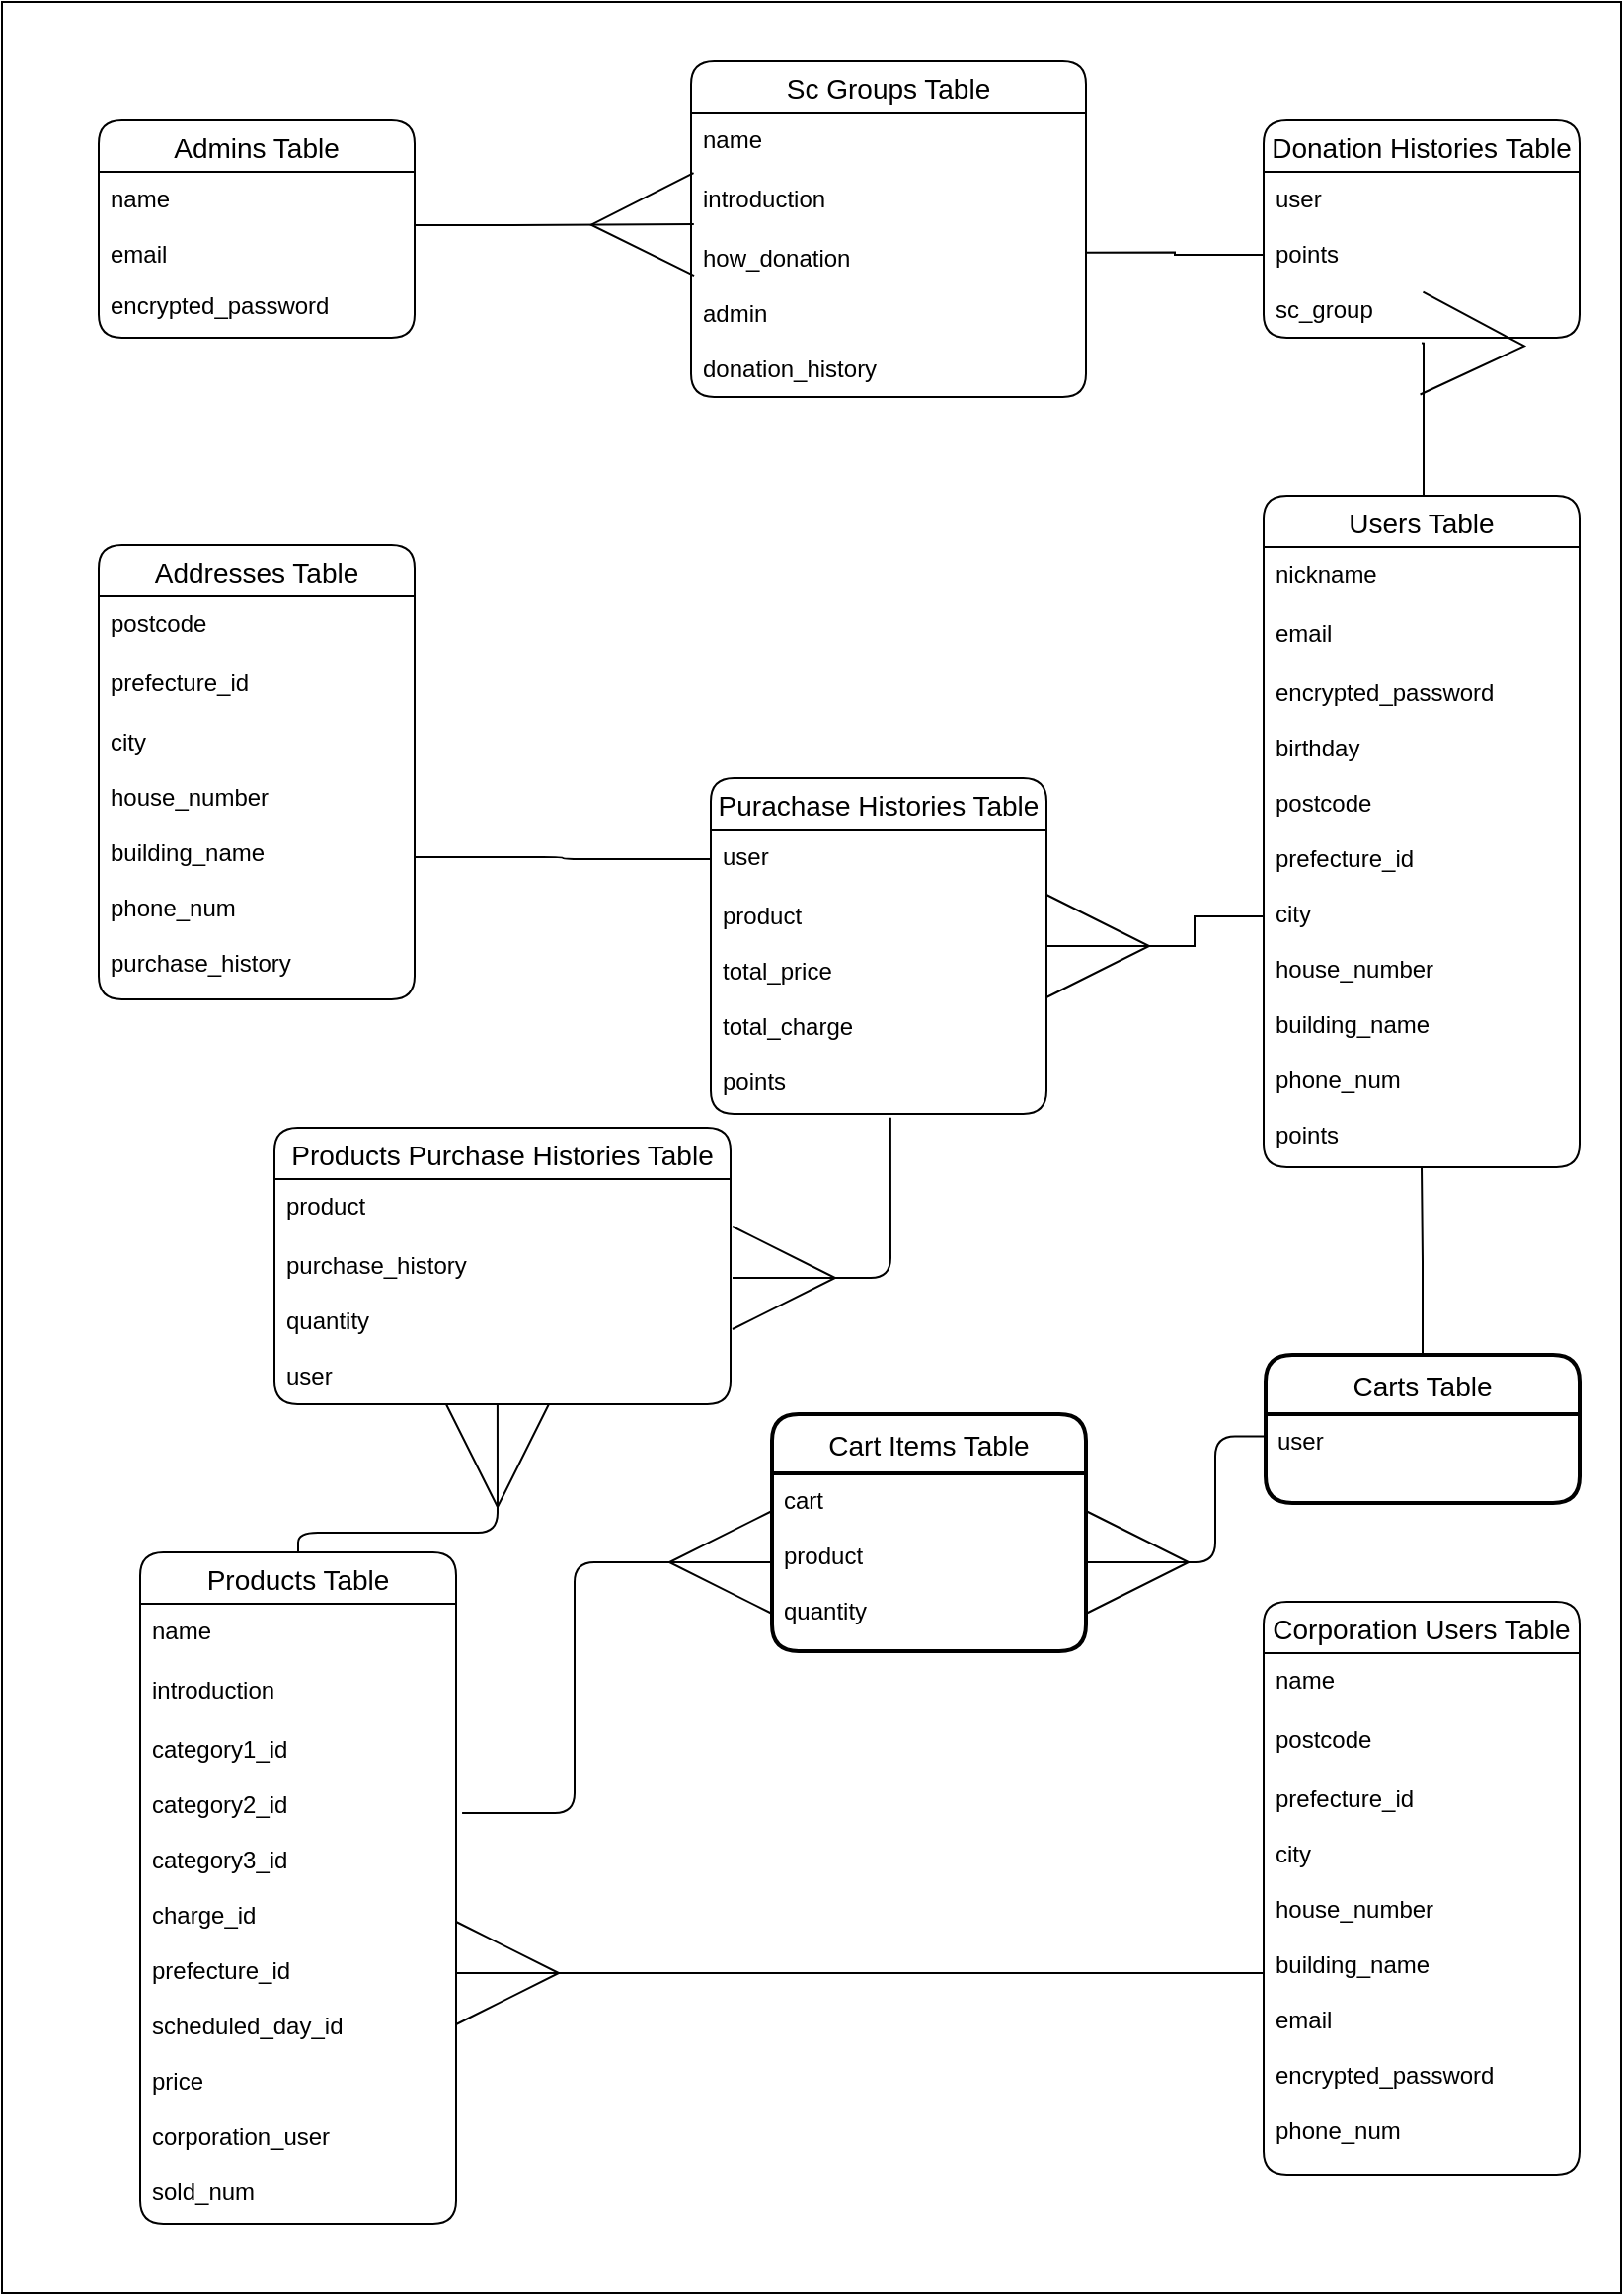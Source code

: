 <mxfile>
    <diagram id="BkZTlSPWxroNZA_YEhjU" name="ページ1">
        <mxGraphModel dx="1169" dy="800" grid="1" gridSize="10" guides="1" tooltips="1" connect="1" arrows="1" fold="1" page="1" pageScale="1" pageWidth="827" pageHeight="1169" math="0" shadow="0">
            <root>
                <mxCell id="0"/>
                <mxCell id="1" style="locked=1;" parent="0"/>
                <mxCell id="118" value="" style="rounded=0;whiteSpace=wrap;html=1;" vertex="1" parent="1">
                    <mxGeometry width="820" height="1160" as="geometry"/>
                </mxCell>
                <mxCell id="70" value="ER図" style="" parent="0"/>
                <mxCell id="71" style="edgeStyle=orthogonalEdgeStyle;rounded=0;orthogonalLoop=1;jettySize=auto;html=1;exitX=0.5;exitY=0;exitDx=0;exitDy=0;entryX=0.5;entryY=1.033;entryDx=0;entryDy=0;entryPerimeter=0;endArrow=ERmany;endFill=0;endSize=50;" edge="1" parent="70" source="72" target="100">
                    <mxGeometry relative="1" as="geometry">
                        <Array as="points">
                            <mxPoint x="719" y="261"/>
                            <mxPoint x="720" y="261"/>
                        </Array>
                    </mxGeometry>
                </mxCell>
                <mxCell id="72" value="Users Table" style="swimlane;fontStyle=0;childLayout=stackLayout;horizontal=1;startSize=26;horizontalStack=0;resizeParent=1;resizeParentMax=0;resizeLast=0;collapsible=1;marginBottom=0;align=center;fontSize=14;rounded=1;" vertex="1" parent="70">
                    <mxGeometry x="639" y="250" width="160" height="340" as="geometry"/>
                </mxCell>
                <mxCell id="73" value="nickname" style="text;strokeColor=none;fillColor=none;spacingLeft=4;spacingRight=4;overflow=hidden;rotatable=0;points=[[0,0.5],[1,0.5]];portConstraint=eastwest;fontSize=12;" vertex="1" parent="72">
                    <mxGeometry y="26" width="160" height="30" as="geometry"/>
                </mxCell>
                <mxCell id="74" value="email" style="text;strokeColor=none;fillColor=none;spacingLeft=4;spacingRight=4;overflow=hidden;rotatable=0;points=[[0,0.5],[1,0.5]];portConstraint=eastwest;fontSize=12;" vertex="1" parent="72">
                    <mxGeometry y="56" width="160" height="30" as="geometry"/>
                </mxCell>
                <mxCell id="75" value="encrypted_password&#10;&#10;birthday&#10;&#10;postcode&#10;&#10;prefecture_id&#10;&#10;city&#10;&#10;house_number&#10;&#10;building_name&#10;&#10;phone_num&#10;&#10;points" style="text;strokeColor=none;fillColor=none;spacingLeft=4;spacingRight=4;overflow=hidden;rotatable=0;points=[[0,0.5],[1,0.5]];portConstraint=eastwest;fontSize=12;" vertex="1" parent="72">
                    <mxGeometry y="86" width="160" height="254" as="geometry"/>
                </mxCell>
                <mxCell id="76" value="Corporation Users Table" style="swimlane;fontStyle=0;childLayout=stackLayout;horizontal=1;startSize=26;horizontalStack=0;resizeParent=1;resizeParentMax=0;resizeLast=0;collapsible=1;marginBottom=0;align=center;fontSize=14;rounded=1;" vertex="1" parent="70">
                    <mxGeometry x="639" y="810" width="160" height="290" as="geometry"/>
                </mxCell>
                <mxCell id="77" value="name" style="text;strokeColor=none;fillColor=none;spacingLeft=4;spacingRight=4;overflow=hidden;rotatable=0;points=[[0,0.5],[1,0.5]];portConstraint=eastwest;fontSize=12;" vertex="1" parent="76">
                    <mxGeometry y="26" width="160" height="30" as="geometry"/>
                </mxCell>
                <mxCell id="78" value="postcode" style="text;strokeColor=none;fillColor=none;spacingLeft=4;spacingRight=4;overflow=hidden;rotatable=0;points=[[0,0.5],[1,0.5]];portConstraint=eastwest;fontSize=12;" vertex="1" parent="76">
                    <mxGeometry y="56" width="160" height="30" as="geometry"/>
                </mxCell>
                <mxCell id="79" value="prefecture_id&#10;&#10;city&#10;&#10;house_number&#10;&#10;building_name&#10;&#10;email&#10;&#10;encrypted_password&#10;&#10;phone_num" style="text;strokeColor=none;fillColor=none;spacingLeft=4;spacingRight=4;overflow=hidden;rotatable=0;points=[[0,0.5],[1,0.5]];portConstraint=eastwest;fontSize=12;" vertex="1" parent="76">
                    <mxGeometry y="86" width="160" height="204" as="geometry"/>
                </mxCell>
                <mxCell id="80" style="edgeStyle=orthogonalEdgeStyle;rounded=1;orthogonalLoop=1;jettySize=auto;html=1;exitX=0.5;exitY=0;exitDx=0;exitDy=0;entryX=0.489;entryY=1;entryDx=0;entryDy=0;entryPerimeter=0;startArrow=none;startFill=0;endArrow=ERmany;endFill=0;endSize=50;" edge="1" parent="70" source="81" target="114">
                    <mxGeometry relative="1" as="geometry">
                        <Array as="points">
                            <mxPoint x="150" y="775"/>
                            <mxPoint x="251" y="775"/>
                        </Array>
                    </mxGeometry>
                </mxCell>
                <mxCell id="81" value="Products Table" style="swimlane;fontStyle=0;childLayout=stackLayout;horizontal=1;startSize=26;horizontalStack=0;resizeParent=1;resizeParentMax=0;resizeLast=0;collapsible=1;marginBottom=0;align=center;fontSize=14;rounded=1;" vertex="1" parent="70">
                    <mxGeometry x="70" y="785" width="160" height="340" as="geometry"/>
                </mxCell>
                <mxCell id="82" value="name" style="text;strokeColor=none;fillColor=none;spacingLeft=4;spacingRight=4;overflow=hidden;rotatable=0;points=[[0,0.5],[1,0.5]];portConstraint=eastwest;fontSize=12;" vertex="1" parent="81">
                    <mxGeometry y="26" width="160" height="30" as="geometry"/>
                </mxCell>
                <mxCell id="83" value="introduction" style="text;strokeColor=none;fillColor=none;spacingLeft=4;spacingRight=4;overflow=hidden;rotatable=0;points=[[0,0.5],[1,0.5]];portConstraint=eastwest;fontSize=12;" vertex="1" parent="81">
                    <mxGeometry y="56" width="160" height="30" as="geometry"/>
                </mxCell>
                <mxCell id="84" value="category1_id&#10;&#10;category2_id&#10;&#10;category3_id&#10;&#10;charge_id&#10;&#10;prefecture_id&#10;&#10;scheduled_day_id&#10;&#10;price&#10;&#10;corporation_user&#10;&#10;sold_num" style="text;strokeColor=none;fillColor=none;spacingLeft=4;spacingRight=4;overflow=hidden;rotatable=0;points=[[0,0.5],[1,0.5]];portConstraint=eastwest;fontSize=12;" vertex="1" parent="81">
                    <mxGeometry y="86" width="160" height="254" as="geometry"/>
                </mxCell>
                <mxCell id="85" value="Purachase Histories Table" style="swimlane;fontStyle=0;childLayout=stackLayout;horizontal=1;startSize=26;horizontalStack=0;resizeParent=1;resizeParentMax=0;resizeLast=0;collapsible=1;marginBottom=0;align=center;fontSize=14;rounded=1;" vertex="1" parent="70">
                    <mxGeometry x="359" y="393" width="170" height="170" as="geometry"/>
                </mxCell>
                <mxCell id="86" value="user" style="text;strokeColor=none;fillColor=none;spacingLeft=4;spacingRight=4;overflow=hidden;rotatable=0;points=[[0,0.5],[1,0.5]];portConstraint=eastwest;fontSize=12;rounded=1;" vertex="1" parent="85">
                    <mxGeometry y="26" width="170" height="30" as="geometry"/>
                </mxCell>
                <mxCell id="87" value="product&#10;&#10;total_price&#10;&#10;total_charge&#10;&#10;points" style="text;strokeColor=none;fillColor=none;spacingLeft=4;spacingRight=4;overflow=hidden;rotatable=0;points=[[0,0.5],[1,0.5]];portConstraint=eastwest;fontSize=12;" vertex="1" parent="85">
                    <mxGeometry y="56" width="170" height="114" as="geometry"/>
                </mxCell>
                <mxCell id="88" value="Addresses Table" style="swimlane;fontStyle=0;childLayout=stackLayout;horizontal=1;startSize=26;horizontalStack=0;resizeParent=1;resizeParentMax=0;resizeLast=0;collapsible=1;marginBottom=0;align=center;fontSize=14;rounded=1;" vertex="1" parent="70">
                    <mxGeometry x="49" y="275" width="160" height="230" as="geometry"/>
                </mxCell>
                <mxCell id="89" value="postcode" style="text;strokeColor=none;fillColor=none;spacingLeft=4;spacingRight=4;overflow=hidden;rotatable=0;points=[[0,0.5],[1,0.5]];portConstraint=eastwest;fontSize=12;" vertex="1" parent="88">
                    <mxGeometry y="26" width="160" height="30" as="geometry"/>
                </mxCell>
                <mxCell id="90" value="prefecture_id" style="text;strokeColor=none;fillColor=none;spacingLeft=4;spacingRight=4;overflow=hidden;rotatable=0;points=[[0,0.5],[1,0.5]];portConstraint=eastwest;fontSize=12;" vertex="1" parent="88">
                    <mxGeometry y="56" width="160" height="30" as="geometry"/>
                </mxCell>
                <mxCell id="91" value="city&#10;&#10;house_number&#10;&#10;building_name&#10;&#10;phone_num&#10;&#10;purchase_history" style="text;strokeColor=none;fillColor=none;spacingLeft=4;spacingRight=4;overflow=hidden;rotatable=0;points=[[0,0.5],[1,0.5]];portConstraint=eastwest;fontSize=12;" vertex="1" parent="88">
                    <mxGeometry y="86" width="160" height="144" as="geometry"/>
                </mxCell>
                <mxCell id="92" value="Admins Table" style="swimlane;fontStyle=0;childLayout=stackLayout;horizontal=1;startSize=26;horizontalStack=0;resizeParent=1;resizeParentMax=0;resizeLast=0;collapsible=1;marginBottom=0;align=center;fontSize=14;rounded=1;" vertex="1" parent="70">
                    <mxGeometry x="49" y="60" width="160" height="110" as="geometry"/>
                </mxCell>
                <mxCell id="93" value="name&#10;&#10;email" style="text;strokeColor=none;fillColor=none;spacingLeft=4;spacingRight=4;overflow=hidden;rotatable=0;points=[[0,0.5],[1,0.5]];portConstraint=eastwest;fontSize=12;" vertex="1" parent="92">
                    <mxGeometry y="26" width="160" height="54" as="geometry"/>
                </mxCell>
                <mxCell id="94" value="encrypted_password" style="text;strokeColor=none;fillColor=none;spacingLeft=4;spacingRight=4;overflow=hidden;rotatable=0;points=[[0,0.5],[1,0.5]];portConstraint=eastwest;fontSize=12;" vertex="1" parent="92">
                    <mxGeometry y="80" width="160" height="30" as="geometry"/>
                </mxCell>
                <mxCell id="95" value="Sc Groups Table" style="swimlane;fontStyle=0;childLayout=stackLayout;horizontal=1;startSize=26;horizontalStack=0;resizeParent=1;resizeParentMax=0;resizeLast=0;collapsible=1;marginBottom=0;align=center;fontSize=14;rounded=1;" vertex="1" parent="70">
                    <mxGeometry x="349" y="30" width="200" height="170" as="geometry"/>
                </mxCell>
                <mxCell id="96" value="name" style="text;strokeColor=none;fillColor=none;spacingLeft=4;spacingRight=4;overflow=hidden;rotatable=0;points=[[0,0.5],[1,0.5]];portConstraint=eastwest;fontSize=12;" vertex="1" parent="95">
                    <mxGeometry y="26" width="200" height="30" as="geometry"/>
                </mxCell>
                <mxCell id="97" value="introduction" style="text;strokeColor=none;fillColor=none;spacingLeft=4;spacingRight=4;overflow=hidden;rotatable=0;points=[[0,0.5],[1,0.5]];portConstraint=eastwest;fontSize=12;" vertex="1" parent="95">
                    <mxGeometry y="56" width="200" height="30" as="geometry"/>
                </mxCell>
                <mxCell id="98" value="how_donation&#10;&#10;admin&#10;&#10;donation_history" style="text;strokeColor=none;fillColor=none;spacingLeft=4;spacingRight=4;overflow=hidden;rotatable=0;points=[[0,0.5],[1,0.5]];portConstraint=eastwest;fontSize=12;" vertex="1" parent="95">
                    <mxGeometry y="86" width="200" height="84" as="geometry"/>
                </mxCell>
                <mxCell id="99" value="Donation Histories Table" style="swimlane;fontStyle=0;childLayout=stackLayout;horizontal=1;startSize=26;horizontalStack=0;resizeParent=1;resizeParentMax=0;resizeLast=0;collapsible=1;marginBottom=0;align=center;fontSize=14;rounded=1;" vertex="1" parent="70">
                    <mxGeometry x="639" y="60" width="160" height="110" as="geometry"/>
                </mxCell>
                <mxCell id="100" value="user&#10;&#10;points&#10;&#10;sc_group" style="text;strokeColor=none;fillColor=none;spacingLeft=4;spacingRight=4;overflow=hidden;rotatable=0;points=[[0,0.5],[1,0.5]];portConstraint=eastwest;fontSize=12;" vertex="1" parent="99">
                    <mxGeometry y="26" width="160" height="84" as="geometry"/>
                </mxCell>
                <mxCell id="101" style="edgeStyle=orthogonalEdgeStyle;rounded=0;orthogonalLoop=1;jettySize=auto;html=1;exitX=0;exitY=0.5;exitDx=0;exitDy=0;entryX=1;entryY=0.5;entryDx=0;entryDy=0;endArrow=ERmany;endFill=0;endSize=50;" edge="1" parent="70" source="75" target="85">
                    <mxGeometry relative="1" as="geometry"/>
                </mxCell>
                <mxCell id="102" style="edgeStyle=orthogonalEdgeStyle;rounded=0;orthogonalLoop=1;jettySize=auto;html=1;exitX=0;exitY=0.5;exitDx=0;exitDy=0;entryX=1;entryY=0.5;entryDx=0;entryDy=0;endArrow=ERmany;endFill=0;endSize=50;" edge="1" parent="70" source="79" target="84">
                    <mxGeometry relative="1" as="geometry"/>
                </mxCell>
                <mxCell id="103" style="edgeStyle=orthogonalEdgeStyle;rounded=1;orthogonalLoop=1;jettySize=auto;html=1;exitX=0;exitY=0.5;exitDx=0;exitDy=0;entryX=1;entryY=0.5;entryDx=0;entryDy=0;endArrow=none;endFill=0;endSize=50;" edge="1" parent="70" source="86" target="91">
                    <mxGeometry relative="1" as="geometry"/>
                </mxCell>
                <mxCell id="104" style="edgeStyle=orthogonalEdgeStyle;rounded=0;orthogonalLoop=1;jettySize=auto;html=1;exitX=0;exitY=0.5;exitDx=0;exitDy=0;entryX=1;entryY=0.129;entryDx=0;entryDy=0;entryPerimeter=0;endArrow=none;endFill=0;endSize=50;" edge="1" parent="70" source="100" target="98">
                    <mxGeometry relative="1" as="geometry"/>
                </mxCell>
                <mxCell id="105" style="edgeStyle=orthogonalEdgeStyle;rounded=0;orthogonalLoop=1;jettySize=auto;html=1;exitX=1;exitY=0.5;exitDx=0;exitDy=0;entryX=0.007;entryY=-0.041;entryDx=0;entryDy=0;entryPerimeter=0;endArrow=ERmany;endFill=0;endSize=50;" edge="1" parent="70" source="93" target="98">
                    <mxGeometry relative="1" as="geometry"/>
                </mxCell>
                <mxCell id="106" style="edgeStyle=orthogonalEdgeStyle;rounded=0;orthogonalLoop=1;jettySize=auto;html=1;exitX=0.5;exitY=0;exitDx=0;exitDy=0;entryX=0.5;entryY=1;entryDx=0;entryDy=0;entryPerimeter=0;endArrow=none;endFill=0;endSize=6;strokeWidth=1;startSize=20;startArrow=none;startFill=0;" edge="1" parent="70" source="107" target="75">
                    <mxGeometry relative="1" as="geometry"/>
                </mxCell>
                <mxCell id="107" value="Carts Table" style="swimlane;childLayout=stackLayout;horizontal=1;startSize=30;horizontalStack=0;rounded=1;fontSize=14;fontStyle=0;strokeWidth=2;resizeParent=0;resizeLast=1;shadow=0;dashed=0;align=center;" vertex="1" parent="70">
                    <mxGeometry x="640" y="685" width="159" height="75" as="geometry"/>
                </mxCell>
                <mxCell id="108" value="user" style="align=left;strokeColor=none;fillColor=none;spacingLeft=4;fontSize=12;verticalAlign=top;resizable=0;rotatable=0;part=1;" vertex="1" parent="107">
                    <mxGeometry y="30" width="159" height="45" as="geometry"/>
                </mxCell>
                <mxCell id="109" value="Cart Items Table" style="swimlane;childLayout=stackLayout;horizontal=1;startSize=30;horizontalStack=0;rounded=1;fontSize=14;fontStyle=0;strokeWidth=2;resizeParent=0;resizeLast=1;shadow=0;dashed=0;align=center;" vertex="1" parent="70">
                    <mxGeometry x="390" y="715" width="159" height="120" as="geometry"/>
                </mxCell>
                <mxCell id="110" value="cart&#10;&#10;product&#10;&#10;quantity" style="align=left;strokeColor=none;fillColor=none;spacingLeft=4;fontSize=12;verticalAlign=top;resizable=0;rotatable=0;part=1;" vertex="1" parent="109">
                    <mxGeometry y="30" width="159" height="90" as="geometry"/>
                </mxCell>
                <mxCell id="111" style="edgeStyle=orthogonalEdgeStyle;rounded=1;orthogonalLoop=1;jettySize=auto;html=1;exitX=0;exitY=0.25;exitDx=0;exitDy=0;entryX=1;entryY=0.5;entryDx=0;entryDy=0;endArrow=ERmany;endFill=0;endSize=50;" edge="1" parent="70" source="108" target="110">
                    <mxGeometry relative="1" as="geometry"/>
                </mxCell>
                <mxCell id="112" style="edgeStyle=orthogonalEdgeStyle;rounded=1;orthogonalLoop=1;jettySize=auto;html=1;exitX=0;exitY=0.5;exitDx=0;exitDy=0;entryX=1;entryY=0.134;entryDx=0;entryDy=0;entryPerimeter=0;startArrow=ERmany;startFill=0;endSize=6;startSize=50;endArrow=none;endFill=0;strokeColor=none;" edge="1" parent="70" source="110" target="84">
                    <mxGeometry relative="1" as="geometry"/>
                </mxCell>
                <mxCell id="113" value="Products Purchase Histories Table" style="swimlane;fontStyle=0;childLayout=stackLayout;horizontal=1;startSize=26;horizontalStack=0;resizeParent=1;resizeParentMax=0;resizeLast=0;collapsible=1;marginBottom=0;align=center;fontSize=14;rounded=1;" vertex="1" parent="70">
                    <mxGeometry x="138" y="570" width="231" height="140" as="geometry"/>
                </mxCell>
                <mxCell id="117" value="product" style="text;strokeColor=none;fillColor=none;spacingLeft=4;spacingRight=4;overflow=hidden;rotatable=0;points=[[0,0.5],[1,0.5]];portConstraint=eastwest;fontSize=12;rounded=1;" vertex="1" parent="113">
                    <mxGeometry y="26" width="231" height="30" as="geometry"/>
                </mxCell>
                <mxCell id="114" value="purchase_history&#10;&#10;quantity&#10;&#10;user" style="text;strokeColor=none;fillColor=none;spacingLeft=4;spacingRight=4;overflow=hidden;rotatable=0;points=[[0,0.5],[1,0.5]];portConstraint=eastwest;fontSize=12;" vertex="1" parent="113">
                    <mxGeometry y="56" width="231" height="84" as="geometry"/>
                </mxCell>
                <mxCell id="115" style="edgeStyle=orthogonalEdgeStyle;rounded=1;orthogonalLoop=1;jettySize=auto;html=1;startArrow=ERmany;startFill=0;endArrow=none;endFill=0;endSize=50;startSize=50;entryX=0.535;entryY=1.016;entryDx=0;entryDy=0;entryPerimeter=0;" edge="1" parent="70" target="87">
                    <mxGeometry relative="1" as="geometry">
                        <mxPoint x="450" y="565" as="targetPoint"/>
                        <Array as="points">
                            <mxPoint x="450" y="646"/>
                        </Array>
                        <mxPoint x="370" y="646" as="sourcePoint"/>
                    </mxGeometry>
                </mxCell>
                <mxCell id="116" style="edgeStyle=orthogonalEdgeStyle;rounded=1;orthogonalLoop=1;jettySize=auto;html=1;exitX=0;exitY=0.5;exitDx=0;exitDy=0;entryX=1.019;entryY=0.181;entryDx=0;entryDy=0;entryPerimeter=0;startArrow=ERmany;startFill=0;startSize=50;endArrow=none;endFill=0;" edge="1" parent="70" source="110" target="84">
                    <mxGeometry relative="1" as="geometry"/>
                </mxCell>
            </root>
        </mxGraphModel>
    </diagram>
</mxfile>